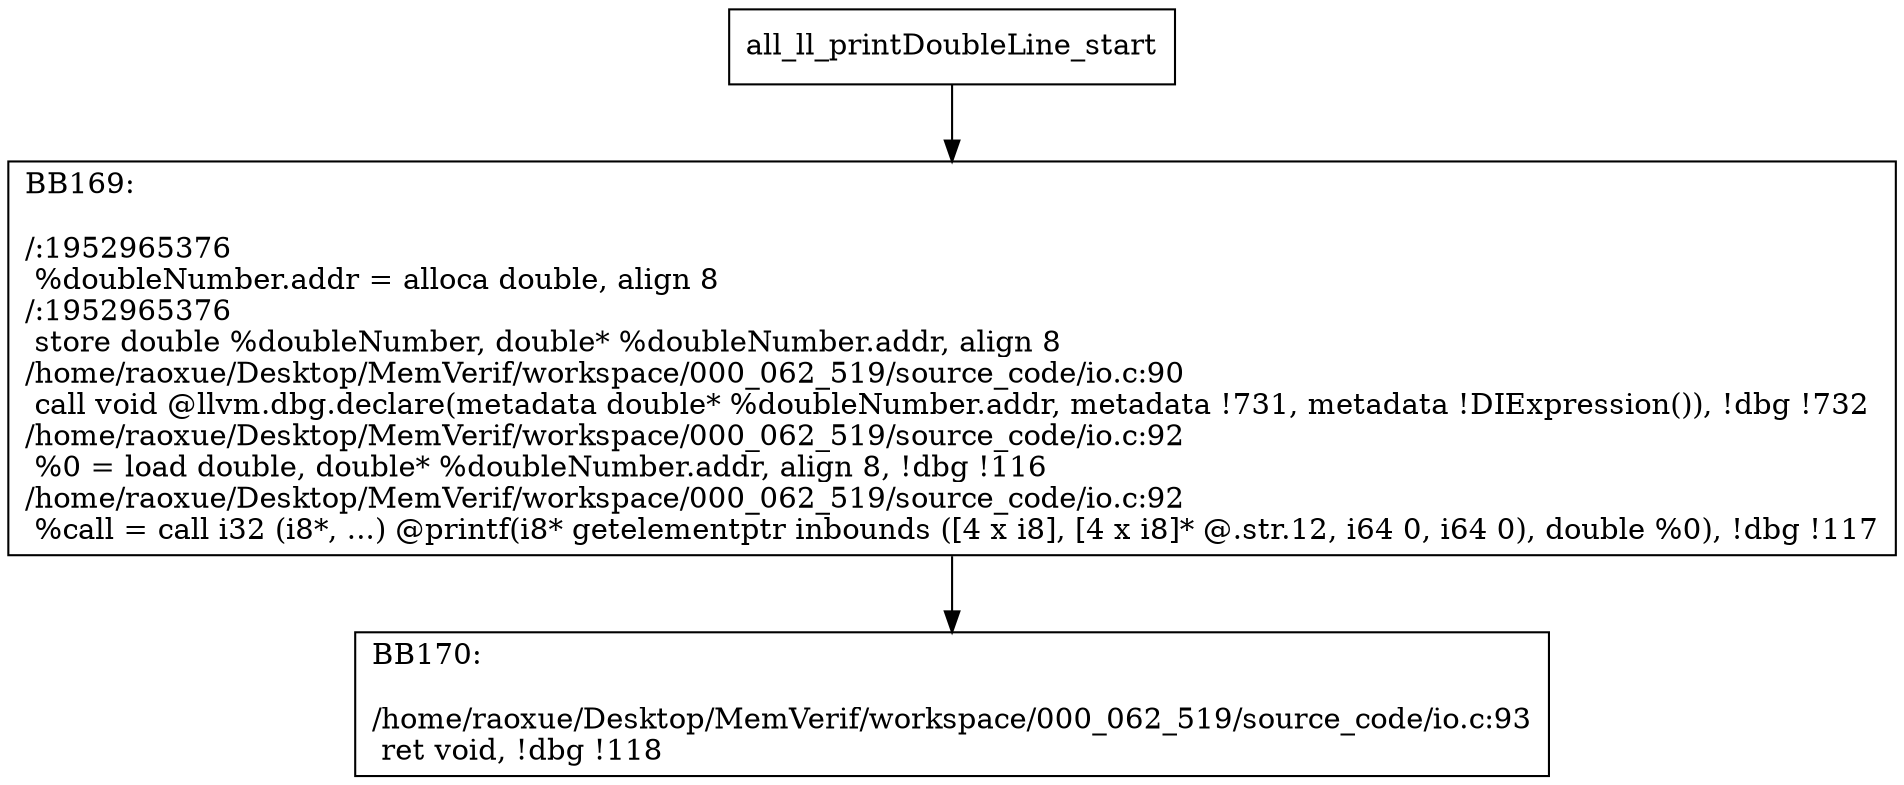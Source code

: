 digraph "CFG for'all_ll_printDoubleLine' function" {
	BBall_ll_printDoubleLine_start[shape=record,label="{all_ll_printDoubleLine_start}"];
	BBall_ll_printDoubleLine_start-> all_ll_printDoubleLineBB169;
	all_ll_printDoubleLineBB169 [shape=record, label="{BB169:\l\l/:1952965376\l
  %doubleNumber.addr = alloca double, align 8\l
/:1952965376\l
  store double %doubleNumber, double* %doubleNumber.addr, align 8\l
/home/raoxue/Desktop/MemVerif/workspace/000_062_519/source_code/io.c:90\l
  call void @llvm.dbg.declare(metadata double* %doubleNumber.addr, metadata !731, metadata !DIExpression()), !dbg !732\l
/home/raoxue/Desktop/MemVerif/workspace/000_062_519/source_code/io.c:92\l
  %0 = load double, double* %doubleNumber.addr, align 8, !dbg !116\l
/home/raoxue/Desktop/MemVerif/workspace/000_062_519/source_code/io.c:92\l
  %call = call i32 (i8*, ...) @printf(i8* getelementptr inbounds ([4 x i8], [4 x i8]* @.str.12, i64 0, i64 0), double %0), !dbg !117\l
}"];
	all_ll_printDoubleLineBB169-> all_ll_printDoubleLineBB170;
	all_ll_printDoubleLineBB170 [shape=record, label="{BB170:\l\l/home/raoxue/Desktop/MemVerif/workspace/000_062_519/source_code/io.c:93\l
  ret void, !dbg !118\l
}"];
}
